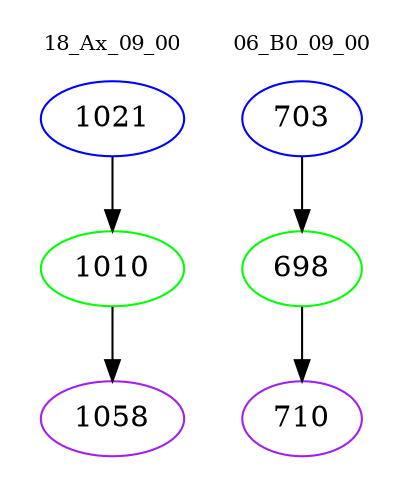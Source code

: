 digraph{
subgraph cluster_0 {
color = white
label = "18_Ax_09_00";
fontsize=10;
T0_1021 [label="1021", color="blue"]
T0_1021 -> T0_1010 [color="black"]
T0_1010 [label="1010", color="green"]
T0_1010 -> T0_1058 [color="black"]
T0_1058 [label="1058", color="purple"]
}
subgraph cluster_1 {
color = white
label = "06_B0_09_00";
fontsize=10;
T1_703 [label="703", color="blue"]
T1_703 -> T1_698 [color="black"]
T1_698 [label="698", color="green"]
T1_698 -> T1_710 [color="black"]
T1_710 [label="710", color="purple"]
}
}
